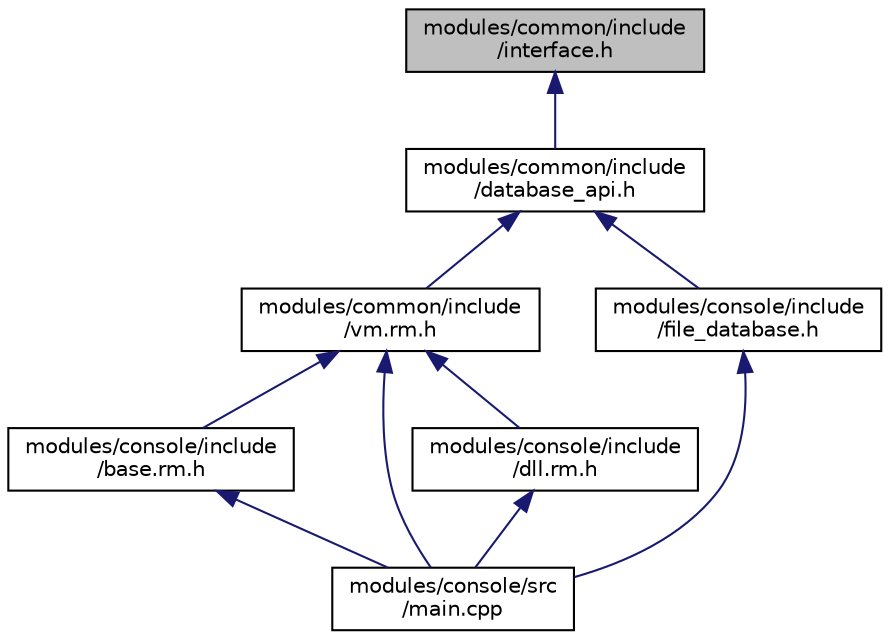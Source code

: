 digraph "modules/common/include/interface.h"
{
 // LATEX_PDF_SIZE
  bgcolor="transparent";
  edge [fontname="Helvetica",fontsize="10",labelfontname="Helvetica",labelfontsize="10"];
  node [fontname="Helvetica",fontsize="10",shape=record];
  Node1 [label="modules/common/include\l/interface.h",height=0.2,width=0.4,color="black", fillcolor="grey75", style="filled", fontcolor="black",tooltip=" "];
  Node1 -> Node2 [dir="back",color="midnightblue",fontsize="10",style="solid",fontname="Helvetica"];
  Node2 [label="modules/common/include\l/database_api.h",height=0.2,width=0.4,color="black",URL="$database__api_8h.html",tooltip=" "];
  Node2 -> Node3 [dir="back",color="midnightblue",fontsize="10",style="solid",fontname="Helvetica"];
  Node3 [label="modules/common/include\l/vm.rm.h",height=0.2,width=0.4,color="black",URL="$vm_8rm_8h.html",tooltip=" "];
  Node3 -> Node4 [dir="back",color="midnightblue",fontsize="10",style="solid",fontname="Helvetica"];
  Node4 [label="modules/console/include\l/base.rm.h",height=0.2,width=0.4,color="black",URL="$base_8rm_8h.html",tooltip=" "];
  Node4 -> Node5 [dir="back",color="midnightblue",fontsize="10",style="solid",fontname="Helvetica"];
  Node5 [label="modules/console/src\l/main.cpp",height=0.2,width=0.4,color="black",URL="$main_8cpp.html",tooltip=" "];
  Node3 -> Node6 [dir="back",color="midnightblue",fontsize="10",style="solid",fontname="Helvetica"];
  Node6 [label="modules/console/include\l/dll.rm.h",height=0.2,width=0.4,color="black",URL="$dll_8rm_8h.html",tooltip=" "];
  Node6 -> Node5 [dir="back",color="midnightblue",fontsize="10",style="solid",fontname="Helvetica"];
  Node3 -> Node5 [dir="back",color="midnightblue",fontsize="10",style="solid",fontname="Helvetica"];
  Node2 -> Node7 [dir="back",color="midnightblue",fontsize="10",style="solid",fontname="Helvetica"];
  Node7 [label="modules/console/include\l/file_database.h",height=0.2,width=0.4,color="black",URL="$file__database_8h.html",tooltip=" "];
  Node7 -> Node5 [dir="back",color="midnightblue",fontsize="10",style="solid",fontname="Helvetica"];
}
